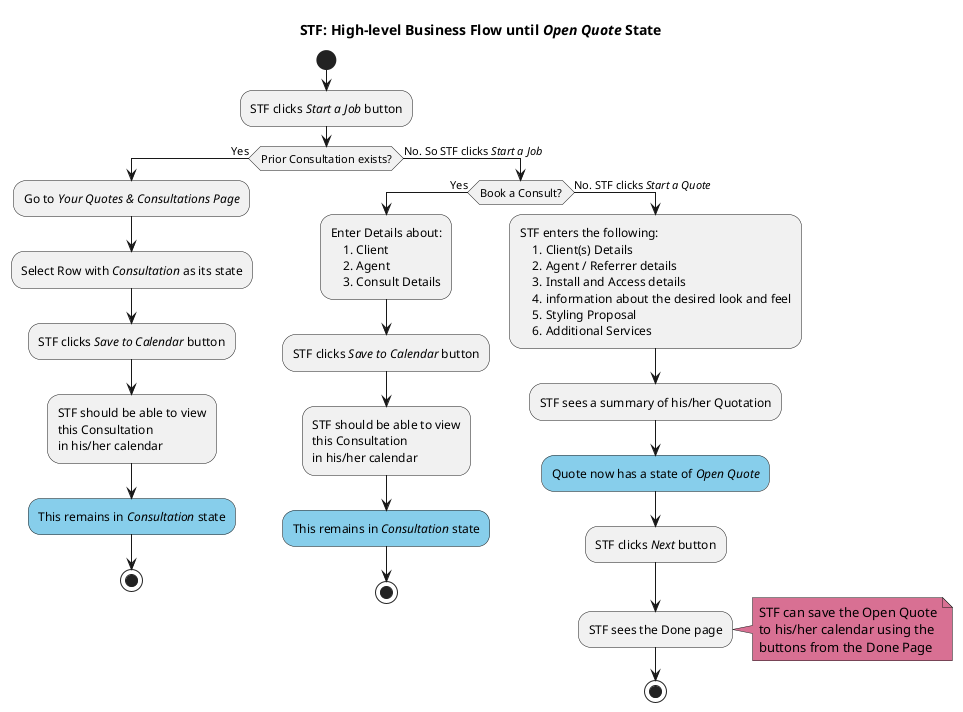 @startuml
    title STF: High-level Business Flow until //Open Quote// State
    start
    :STF clicks //Start a Job// button;

    if (Prior Consultation exists?) then (Yes)
        :Go to //Your Quotes & Consultations Page//;
        :Select Row with //Consultation// as its state;
        :STF clicks //Save to Calendar// button;
        :STF should be able to view
        this Consultation
        in his/her calendar;
        #SkyBlue:This remains in //Consultation// state;
        stop
    else (No. So STF clicks //Start a Job//)
        if (Book a Consult?) then (Yes)
            :Enter Details about:
                1. Client
                2. Agent
                3. Consult Details;

            :STF clicks //Save to Calendar// button;

            :STF should be able to view
            this Consultation
            in his/her calendar;
            #SkyBlue:This remains in //Consultation// state;
            stop

        else (No. STF clicks //Start a Quote//)
            :STF enters the following:
                1. Client(s) Details
                2. Agent / Referrer details
                3. Install and Access details
                4. information about the desired look and feel
                5. Styling Proposal
                6. Additional Services;

            :STF sees a summary of his/her Quotation;
            #SkyBlue:Quote now has a state of //Open Quote//;
            :STF clicks //Next// button;
            :STF sees the Done page;

            note right #PaleVioletRed
                STF can save the Open Quote
                to his/her calendar using the
                buttons from the Done Page
            end note

            stop
        endif
    endif
@enduml